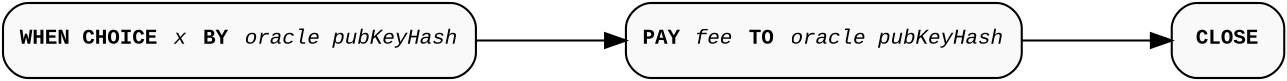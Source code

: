 digraph MarloweRequest {
  rankdir=LR;
  graph [pad="0.02", nodesep="0.6", ranksep="1", splines="line"];
  node [shape="rect", pad="0.1", style="filled, rounded", fillcolor="#f9f9f9", fontname="Courier New", fontsize="10"];
  edge [tailport="e", headport="w", color="#aaa", fontname="Courier New", fontsize="10"];

  OracleChoiceStep [label=<<b>WHEN CHOICE</b> <i>x</i> <b>BY</b> <i>oracle pubKeyHash</i>> color="#aaa" ];

  PayStep [label=<<b>PAY </b><i>fee</i> <b>TO</b> <i>oracle pubKeyHash</i>> color="#aaa" ];

  OracleChoiceStep -> PayStep;

  CloseStep [label=<<b>CLOSE</b>> color="#aaa" ];

  PayStep -> CloseStep;
}
